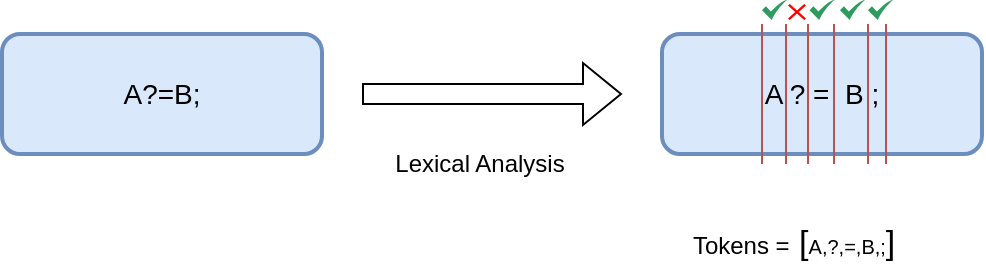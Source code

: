 <mxfile version="26.0.9">
  <diagram name="Page-1" id="uWBLJYAr_4a91FQ689MX">
    <mxGraphModel dx="422" dy="272" grid="1" gridSize="10" guides="1" tooltips="1" connect="1" arrows="1" fold="1" page="1" pageScale="1" pageWidth="570" pageHeight="940" math="0" shadow="0">
      <root>
        <mxCell id="0" />
        <mxCell id="1" parent="0" />
        <mxCell id="N4BlIhDyFJSfhJs6VtOj-7" value="" style="rounded=1;whiteSpace=wrap;html=1;fillColor=#dae8fc;strokeWidth=2;strokeColor=#6c8ebf;" vertex="1" parent="1">
          <mxGeometry x="60" y="230" width="160" height="60" as="geometry" />
        </mxCell>
        <mxCell id="N4BlIhDyFJSfhJs6VtOj-8" value="" style="shape=flexArrow;endArrow=classic;html=1;rounded=0;" edge="1" parent="1">
          <mxGeometry width="50" height="50" relative="1" as="geometry">
            <mxPoint x="240" y="260" as="sourcePoint" />
            <mxPoint x="370" y="260" as="targetPoint" />
          </mxGeometry>
        </mxCell>
        <mxCell id="N4BlIhDyFJSfhJs6VtOj-9" value="&lt;font style=&quot;font-size: 14px;&quot;&gt;A?=B;&lt;/font&gt;" style="text;html=1;align=center;verticalAlign=middle;whiteSpace=wrap;rounded=0;" vertex="1" parent="1">
          <mxGeometry x="85" y="245" width="110" height="30" as="geometry" />
        </mxCell>
        <mxCell id="N4BlIhDyFJSfhJs6VtOj-10" value="" style="rounded=1;whiteSpace=wrap;html=1;fillColor=#dae8fc;strokeWidth=2;strokeColor=#6c8ebf;connectable=0;allowArrows=0;" vertex="1" parent="1">
          <mxGeometry x="390" y="230" width="160" height="60" as="geometry" />
        </mxCell>
        <mxCell id="N4BlIhDyFJSfhJs6VtOj-11" value="&lt;font style=&quot;font-size: 14px;&quot;&gt;A ? =&amp;nbsp; B ;&lt;/font&gt;" style="text;html=1;align=center;verticalAlign=middle;whiteSpace=wrap;rounded=0;connectable=0;allowArrows=0;" vertex="1" parent="1">
          <mxGeometry x="415" y="245" width="110" height="30" as="geometry" />
        </mxCell>
        <mxCell id="N4BlIhDyFJSfhJs6VtOj-12" value="" style="endArrow=none;html=1;rounded=0;fillColor=#f8cecc;strokeColor=#b85450;" edge="1" parent="1">
          <mxGeometry width="50" height="50" relative="1" as="geometry">
            <mxPoint x="440" y="295" as="sourcePoint" />
            <mxPoint x="440" y="225" as="targetPoint" />
          </mxGeometry>
        </mxCell>
        <mxCell id="N4BlIhDyFJSfhJs6VtOj-14" value="" style="endArrow=none;html=1;rounded=0;fillColor=#f8cecc;strokeColor=#b85450;" edge="1" parent="1">
          <mxGeometry width="50" height="50" relative="1" as="geometry">
            <mxPoint x="463" y="295" as="sourcePoint" />
            <mxPoint x="463" y="225" as="targetPoint" />
          </mxGeometry>
        </mxCell>
        <mxCell id="N4BlIhDyFJSfhJs6VtOj-15" value="" style="endArrow=none;html=1;rounded=0;fillColor=#f8cecc;strokeColor=#b85450;" edge="1" parent="1">
          <mxGeometry width="50" height="50" relative="1" as="geometry">
            <mxPoint x="476" y="295" as="sourcePoint" />
            <mxPoint x="476" y="225" as="targetPoint" />
          </mxGeometry>
        </mxCell>
        <mxCell id="N4BlIhDyFJSfhJs6VtOj-16" value="" style="endArrow=none;html=1;rounded=0;fillColor=#f8cecc;strokeColor=#b85450;" edge="1" parent="1">
          <mxGeometry width="50" height="50" relative="1" as="geometry">
            <mxPoint x="493" y="295" as="sourcePoint" />
            <mxPoint x="493" y="225" as="targetPoint" />
          </mxGeometry>
        </mxCell>
        <mxCell id="N4BlIhDyFJSfhJs6VtOj-17" value="" style="endArrow=none;html=1;rounded=0;fillColor=#f8cecc;strokeColor=#b85450;" edge="1" parent="1">
          <mxGeometry width="50" height="50" relative="1" as="geometry">
            <mxPoint x="502" y="295" as="sourcePoint" />
            <mxPoint x="502" y="225" as="targetPoint" />
          </mxGeometry>
        </mxCell>
        <mxCell id="N4BlIhDyFJSfhJs6VtOj-19" value="" style="endArrow=none;html=1;rounded=0;fillColor=#f8cecc;strokeColor=#b85450;" edge="1" parent="1">
          <mxGeometry width="50" height="50" relative="1" as="geometry">
            <mxPoint x="452" y="295" as="sourcePoint" />
            <mxPoint x="452" y="225" as="targetPoint" />
          </mxGeometry>
        </mxCell>
        <mxCell id="N4BlIhDyFJSfhJs6VtOj-20" value="" style="sketch=0;html=1;aspect=fixed;strokeColor=none;shadow=0;align=center;fillColor=#2D9C5E;verticalAlign=top;labelPosition=center;verticalLabelPosition=bottom;shape=mxgraph.gcp2.check" vertex="1" parent="1">
          <mxGeometry x="493" y="213" width="12.5" height="10" as="geometry" />
        </mxCell>
        <mxCell id="N4BlIhDyFJSfhJs6VtOj-21" value="" style="sketch=0;html=1;aspect=fixed;strokeColor=none;shadow=0;align=center;fillColor=#2D9C5E;verticalAlign=top;labelPosition=center;verticalLabelPosition=bottom;shape=mxgraph.gcp2.check" vertex="1" parent="1">
          <mxGeometry x="479" y="213" width="12.5" height="10" as="geometry" />
        </mxCell>
        <mxCell id="N4BlIhDyFJSfhJs6VtOj-22" value="" style="sketch=0;html=1;aspect=fixed;strokeColor=none;shadow=0;align=center;fillColor=#2D9C5E;verticalAlign=top;labelPosition=center;verticalLabelPosition=bottom;shape=mxgraph.gcp2.check" vertex="1" parent="1">
          <mxGeometry x="463.75" y="213" width="12.5" height="10" as="geometry" />
        </mxCell>
        <mxCell id="N4BlIhDyFJSfhJs6VtOj-23" value="" style="sketch=0;html=1;aspect=fixed;strokeColor=none;shadow=0;align=center;fillColor=#2D9C5E;verticalAlign=top;labelPosition=center;verticalLabelPosition=bottom;shape=mxgraph.gcp2.check" vertex="1" parent="1">
          <mxGeometry x="440" y="213" width="12.5" height="10" as="geometry" />
        </mxCell>
        <mxCell id="N4BlIhDyFJSfhJs6VtOj-25" value="Lexical Analysis" style="text;html=1;align=center;verticalAlign=middle;whiteSpace=wrap;rounded=0;" vertex="1" parent="1">
          <mxGeometry x="249" y="280" width="100" height="30" as="geometry" />
        </mxCell>
        <mxCell id="N4BlIhDyFJSfhJs6VtOj-26" value="&amp;nbsp; Tokens =&lt;font style=&quot;font-size: 17px;&quot;&gt; [&lt;/font&gt;&lt;font size=&quot;1&quot; style=&quot;&quot;&gt;A,?,=,B,;&lt;/font&gt;&lt;font style=&quot;font-size: 17px;&quot;&gt;]&lt;/font&gt;" style="text;html=1;align=left;verticalAlign=middle;whiteSpace=wrap;rounded=0;" vertex="1" parent="1">
          <mxGeometry x="397" y="320" width="140" height="30" as="geometry" />
        </mxCell>
        <mxCell id="N4BlIhDyFJSfhJs6VtOj-27" value="" style="shape=mxgraph.mockup.markup.redX;fillColor=#ff0000;html=1;shadow=0;whiteSpace=wrap;strokeColor=none;" vertex="1" parent="1">
          <mxGeometry x="453" y="215" width="9" height="8" as="geometry" />
        </mxCell>
      </root>
    </mxGraphModel>
  </diagram>
</mxfile>
